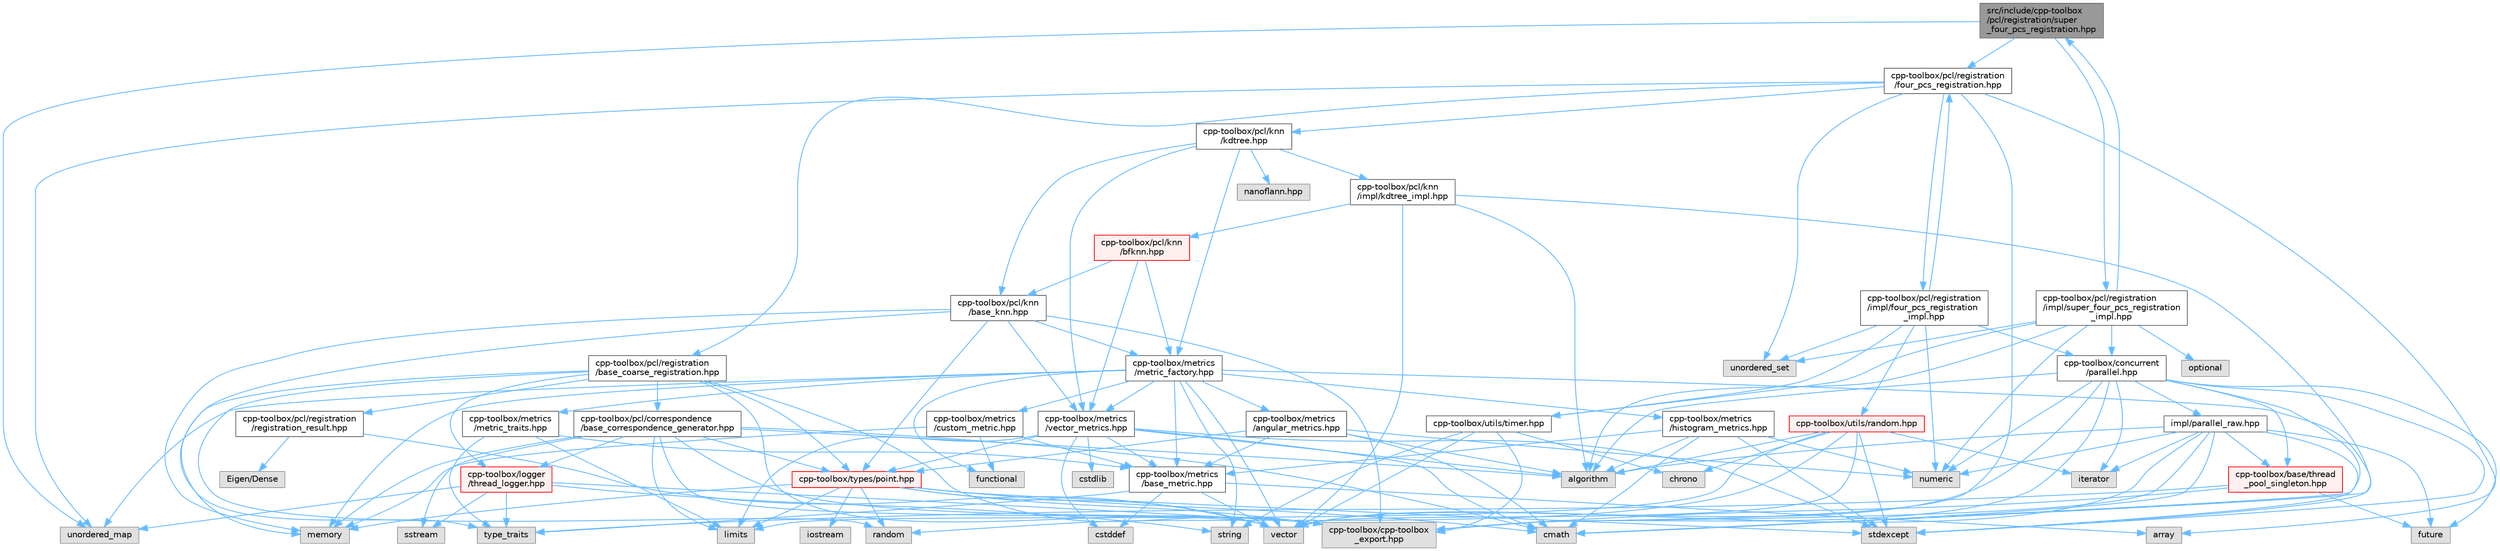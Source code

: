 digraph "src/include/cpp-toolbox/pcl/registration/super_four_pcs_registration.hpp"
{
 // LATEX_PDF_SIZE
  bgcolor="transparent";
  edge [fontname=Helvetica,fontsize=10,labelfontname=Helvetica,labelfontsize=10];
  node [fontname=Helvetica,fontsize=10,shape=box,height=0.2,width=0.4];
  Node1 [id="Node000001",label="src/include/cpp-toolbox\l/pcl/registration/super\l_four_pcs_registration.hpp",height=0.2,width=0.4,color="gray40", fillcolor="grey60", style="filled", fontcolor="black",tooltip=" "];
  Node1 -> Node2 [id="edge1_Node000001_Node000002",color="steelblue1",style="solid",tooltip=" "];
  Node2 [id="Node000002",label="unordered_map",height=0.2,width=0.4,color="grey60", fillcolor="#E0E0E0", style="filled",tooltip=" "];
  Node1 -> Node3 [id="edge2_Node000001_Node000003",color="steelblue1",style="solid",tooltip=" "];
  Node3 [id="Node000003",label="cpp-toolbox/pcl/registration\l/four_pcs_registration.hpp",height=0.2,width=0.4,color="grey40", fillcolor="white", style="filled",URL="$four__pcs__registration_8hpp.html",tooltip=" "];
  Node3 -> Node4 [id="edge3_Node000003_Node000004",color="steelblue1",style="solid",tooltip=" "];
  Node4 [id="Node000004",label="array",height=0.2,width=0.4,color="grey60", fillcolor="#E0E0E0", style="filled",tooltip=" "];
  Node3 -> Node2 [id="edge4_Node000003_Node000002",color="steelblue1",style="solid",tooltip=" "];
  Node3 -> Node5 [id="edge5_Node000003_Node000005",color="steelblue1",style="solid",tooltip=" "];
  Node5 [id="Node000005",label="unordered_set",height=0.2,width=0.4,color="grey60", fillcolor="#E0E0E0", style="filled",tooltip=" "];
  Node3 -> Node6 [id="edge6_Node000003_Node000006",color="steelblue1",style="solid",tooltip=" "];
  Node6 [id="Node000006",label="cpp-toolbox/cpp-toolbox\l_export.hpp",height=0.2,width=0.4,color="grey60", fillcolor="#E0E0E0", style="filled",tooltip=" "];
  Node3 -> Node7 [id="edge7_Node000003_Node000007",color="steelblue1",style="solid",tooltip=" "];
  Node7 [id="Node000007",label="cpp-toolbox/pcl/knn\l/kdtree.hpp",height=0.2,width=0.4,color="grey40", fillcolor="white", style="filled",URL="$kdtree_8hpp.html",tooltip=" "];
  Node7 -> Node8 [id="edge8_Node000007_Node000008",color="steelblue1",style="solid",tooltip=" "];
  Node8 [id="Node000008",label="cpp-toolbox/pcl/knn\l/base_knn.hpp",height=0.2,width=0.4,color="grey40", fillcolor="white", style="filled",URL="$base__knn_8hpp.html",tooltip=" "];
  Node8 -> Node9 [id="edge9_Node000008_Node000009",color="steelblue1",style="solid",tooltip=" "];
  Node9 [id="Node000009",label="memory",height=0.2,width=0.4,color="grey60", fillcolor="#E0E0E0", style="filled",tooltip=" "];
  Node8 -> Node10 [id="edge10_Node000008_Node000010",color="steelblue1",style="solid",tooltip=" "];
  Node10 [id="Node000010",label="type_traits",height=0.2,width=0.4,color="grey60", fillcolor="#E0E0E0", style="filled",tooltip=" "];
  Node8 -> Node6 [id="edge11_Node000008_Node000006",color="steelblue1",style="solid",tooltip=" "];
  Node8 -> Node11 [id="edge12_Node000008_Node000011",color="steelblue1",style="solid",tooltip=" "];
  Node11 [id="Node000011",label="cpp-toolbox/types/point.hpp",height=0.2,width=0.4,color="red", fillcolor="#FFF0F0", style="filled",URL="$point_8hpp.html",tooltip=" "];
  Node11 -> Node12 [id="edge13_Node000011_Node000012",color="steelblue1",style="solid",tooltip=" "];
  Node12 [id="Node000012",label="cmath",height=0.2,width=0.4,color="grey60", fillcolor="#E0E0E0", style="filled",tooltip=" "];
  Node11 -> Node13 [id="edge14_Node000011_Node000013",color="steelblue1",style="solid",tooltip=" "];
  Node13 [id="Node000013",label="iostream",height=0.2,width=0.4,color="grey60", fillcolor="#E0E0E0", style="filled",tooltip=" "];
  Node11 -> Node14 [id="edge15_Node000011_Node000014",color="steelblue1",style="solid",tooltip=" "];
  Node14 [id="Node000014",label="limits",height=0.2,width=0.4,color="grey60", fillcolor="#E0E0E0", style="filled",tooltip=" "];
  Node11 -> Node9 [id="edge16_Node000011_Node000009",color="steelblue1",style="solid",tooltip=" "];
  Node11 -> Node16 [id="edge17_Node000011_Node000016",color="steelblue1",style="solid",tooltip=" "];
  Node16 [id="Node000016",label="random",height=0.2,width=0.4,color="grey60", fillcolor="#E0E0E0", style="filled",tooltip=" "];
  Node11 -> Node17 [id="edge18_Node000011_Node000017",color="steelblue1",style="solid",tooltip=" "];
  Node17 [id="Node000017",label="stdexcept",height=0.2,width=0.4,color="grey60", fillcolor="#E0E0E0", style="filled",tooltip=" "];
  Node11 -> Node18 [id="edge19_Node000011_Node000018",color="steelblue1",style="solid",tooltip=" "];
  Node18 [id="Node000018",label="vector",height=0.2,width=0.4,color="grey60", fillcolor="#E0E0E0", style="filled",tooltip=" "];
  Node11 -> Node6 [id="edge20_Node000011_Node000006",color="steelblue1",style="solid",tooltip=" "];
  Node8 -> Node31 [id="edge21_Node000008_Node000031",color="steelblue1",style="solid",tooltip=" "];
  Node31 [id="Node000031",label="cpp-toolbox/metrics\l/vector_metrics.hpp",height=0.2,width=0.4,color="grey40", fillcolor="white", style="filled",URL="$vector__metrics_8hpp.html",tooltip=" "];
  Node31 -> Node32 [id="edge22_Node000031_Node000032",color="steelblue1",style="solid",tooltip=" "];
  Node32 [id="Node000032",label="algorithm",height=0.2,width=0.4,color="grey60", fillcolor="#E0E0E0", style="filled",tooltip=" "];
  Node31 -> Node12 [id="edge23_Node000031_Node000012",color="steelblue1",style="solid",tooltip=" "];
  Node31 -> Node33 [id="edge24_Node000031_Node000033",color="steelblue1",style="solid",tooltip=" "];
  Node33 [id="Node000033",label="cstddef",height=0.2,width=0.4,color="grey60", fillcolor="#E0E0E0", style="filled",tooltip=" "];
  Node31 -> Node34 [id="edge25_Node000031_Node000034",color="steelblue1",style="solid",tooltip=" "];
  Node34 [id="Node000034",label="cstdlib",height=0.2,width=0.4,color="grey60", fillcolor="#E0E0E0", style="filled",tooltip=" "];
  Node31 -> Node14 [id="edge26_Node000031_Node000014",color="steelblue1",style="solid",tooltip=" "];
  Node31 -> Node17 [id="edge27_Node000031_Node000017",color="steelblue1",style="solid",tooltip=" "];
  Node31 -> Node35 [id="edge28_Node000031_Node000035",color="steelblue1",style="solid",tooltip=" "];
  Node35 [id="Node000035",label="cpp-toolbox/metrics\l/base_metric.hpp",height=0.2,width=0.4,color="grey40", fillcolor="white", style="filled",URL="$base__metric_8hpp.html",tooltip=" "];
  Node35 -> Node33 [id="edge29_Node000035_Node000033",color="steelblue1",style="solid",tooltip=" "];
  Node35 -> Node18 [id="edge30_Node000035_Node000018",color="steelblue1",style="solid",tooltip=" "];
  Node35 -> Node4 [id="edge31_Node000035_Node000004",color="steelblue1",style="solid",tooltip=" "];
  Node35 -> Node10 [id="edge32_Node000035_Node000010",color="steelblue1",style="solid",tooltip=" "];
  Node31 -> Node11 [id="edge33_Node000031_Node000011",color="steelblue1",style="solid",tooltip=" "];
  Node8 -> Node36 [id="edge34_Node000008_Node000036",color="steelblue1",style="solid",tooltip=" "];
  Node36 [id="Node000036",label="cpp-toolbox/metrics\l/metric_factory.hpp",height=0.2,width=0.4,color="grey40", fillcolor="white", style="filled",URL="$metric__factory_8hpp.html",tooltip=" "];
  Node36 -> Node9 [id="edge35_Node000036_Node000009",color="steelblue1",style="solid",tooltip=" "];
  Node36 -> Node20 [id="edge36_Node000036_Node000020",color="steelblue1",style="solid",tooltip=" "];
  Node20 [id="Node000020",label="string",height=0.2,width=0.4,color="grey60", fillcolor="#E0E0E0", style="filled",tooltip=" "];
  Node36 -> Node2 [id="edge37_Node000036_Node000002",color="steelblue1",style="solid",tooltip=" "];
  Node36 -> Node23 [id="edge38_Node000036_Node000023",color="steelblue1",style="solid",tooltip=" "];
  Node23 [id="Node000023",label="functional",height=0.2,width=0.4,color="grey60", fillcolor="#E0E0E0", style="filled",tooltip=" "];
  Node36 -> Node17 [id="edge39_Node000036_Node000017",color="steelblue1",style="solid",tooltip=" "];
  Node36 -> Node18 [id="edge40_Node000036_Node000018",color="steelblue1",style="solid",tooltip=" "];
  Node36 -> Node35 [id="edge41_Node000036_Node000035",color="steelblue1",style="solid",tooltip=" "];
  Node36 -> Node37 [id="edge42_Node000036_Node000037",color="steelblue1",style="solid",tooltip=" "];
  Node37 [id="Node000037",label="cpp-toolbox/metrics\l/metric_traits.hpp",height=0.2,width=0.4,color="grey40", fillcolor="white", style="filled",URL="$metric__traits_8hpp.html",tooltip=" "];
  Node37 -> Node10 [id="edge43_Node000037_Node000010",color="steelblue1",style="solid",tooltip=" "];
  Node37 -> Node14 [id="edge44_Node000037_Node000014",color="steelblue1",style="solid",tooltip=" "];
  Node37 -> Node35 [id="edge45_Node000037_Node000035",color="steelblue1",style="solid",tooltip=" "];
  Node36 -> Node31 [id="edge46_Node000036_Node000031",color="steelblue1",style="solid",tooltip=" "];
  Node36 -> Node38 [id="edge47_Node000036_Node000038",color="steelblue1",style="solid",tooltip=" "];
  Node38 [id="Node000038",label="cpp-toolbox/metrics\l/histogram_metrics.hpp",height=0.2,width=0.4,color="grey40", fillcolor="white", style="filled",URL="$histogram__metrics_8hpp.html",tooltip=" "];
  Node38 -> Node32 [id="edge48_Node000038_Node000032",color="steelblue1",style="solid",tooltip=" "];
  Node38 -> Node12 [id="edge49_Node000038_Node000012",color="steelblue1",style="solid",tooltip=" "];
  Node38 -> Node39 [id="edge50_Node000038_Node000039",color="steelblue1",style="solid",tooltip=" "];
  Node39 [id="Node000039",label="numeric",height=0.2,width=0.4,color="grey60", fillcolor="#E0E0E0", style="filled",tooltip=" "];
  Node38 -> Node17 [id="edge51_Node000038_Node000017",color="steelblue1",style="solid",tooltip=" "];
  Node38 -> Node35 [id="edge52_Node000038_Node000035",color="steelblue1",style="solid",tooltip=" "];
  Node36 -> Node40 [id="edge53_Node000036_Node000040",color="steelblue1",style="solid",tooltip=" "];
  Node40 [id="Node000040",label="cpp-toolbox/metrics\l/angular_metrics.hpp",height=0.2,width=0.4,color="grey40", fillcolor="white", style="filled",URL="$angular__metrics_8hpp.html",tooltip=" "];
  Node40 -> Node32 [id="edge54_Node000040_Node000032",color="steelblue1",style="solid",tooltip=" "];
  Node40 -> Node12 [id="edge55_Node000040_Node000012",color="steelblue1",style="solid",tooltip=" "];
  Node40 -> Node39 [id="edge56_Node000040_Node000039",color="steelblue1",style="solid",tooltip=" "];
  Node40 -> Node35 [id="edge57_Node000040_Node000035",color="steelblue1",style="solid",tooltip=" "];
  Node40 -> Node11 [id="edge58_Node000040_Node000011",color="steelblue1",style="solid",tooltip=" "];
  Node36 -> Node41 [id="edge59_Node000036_Node000041",color="steelblue1",style="solid",tooltip=" "];
  Node41 [id="Node000041",label="cpp-toolbox/metrics\l/custom_metric.hpp",height=0.2,width=0.4,color="grey40", fillcolor="white", style="filled",URL="$custom__metric_8hpp.html",tooltip=" "];
  Node41 -> Node23 [id="edge60_Node000041_Node000023",color="steelblue1",style="solid",tooltip=" "];
  Node41 -> Node9 [id="edge61_Node000041_Node000009",color="steelblue1",style="solid",tooltip=" "];
  Node41 -> Node35 [id="edge62_Node000041_Node000035",color="steelblue1",style="solid",tooltip=" "];
  Node7 -> Node36 [id="edge63_Node000007_Node000036",color="steelblue1",style="solid",tooltip=" "];
  Node7 -> Node31 [id="edge64_Node000007_Node000031",color="steelblue1",style="solid",tooltip=" "];
  Node7 -> Node42 [id="edge65_Node000007_Node000042",color="steelblue1",style="solid",tooltip=" "];
  Node42 [id="Node000042",label="nanoflann.hpp",height=0.2,width=0.4,color="grey60", fillcolor="#E0E0E0", style="filled",tooltip=" "];
  Node7 -> Node43 [id="edge66_Node000007_Node000043",color="steelblue1",style="solid",tooltip=" "];
  Node43 [id="Node000043",label="cpp-toolbox/pcl/knn\l/impl/kdtree_impl.hpp",height=0.2,width=0.4,color="grey40", fillcolor="white", style="filled",URL="$kdtree__impl_8hpp.html",tooltip=" "];
  Node43 -> Node32 [id="edge67_Node000043_Node000032",color="steelblue1",style="solid",tooltip=" "];
  Node43 -> Node12 [id="edge68_Node000043_Node000012",color="steelblue1",style="solid",tooltip=" "];
  Node43 -> Node18 [id="edge69_Node000043_Node000018",color="steelblue1",style="solid",tooltip=" "];
  Node43 -> Node44 [id="edge70_Node000043_Node000044",color="steelblue1",style="solid",tooltip=" "];
  Node44 [id="Node000044",label="cpp-toolbox/pcl/knn\l/bfknn.hpp",height=0.2,width=0.4,color="red", fillcolor="#FFF0F0", style="filled",URL="$bfknn_8hpp.html",tooltip=" "];
  Node44 -> Node8 [id="edge71_Node000044_Node000008",color="steelblue1",style="solid",tooltip=" "];
  Node44 -> Node36 [id="edge72_Node000044_Node000036",color="steelblue1",style="solid",tooltip=" "];
  Node44 -> Node31 [id="edge73_Node000044_Node000031",color="steelblue1",style="solid",tooltip=" "];
  Node3 -> Node47 [id="edge74_Node000003_Node000047",color="steelblue1",style="solid",tooltip=" "];
  Node47 [id="Node000047",label="cpp-toolbox/pcl/registration\l/base_coarse_registration.hpp",height=0.2,width=0.4,color="grey40", fillcolor="white", style="filled",URL="$base__coarse__registration_8hpp.html",tooltip=" "];
  Node47 -> Node9 [id="edge75_Node000047_Node000009",color="steelblue1",style="solid",tooltip=" "];
  Node47 -> Node18 [id="edge76_Node000047_Node000018",color="steelblue1",style="solid",tooltip=" "];
  Node47 -> Node16 [id="edge77_Node000047_Node000016",color="steelblue1",style="solid",tooltip=" "];
  Node47 -> Node6 [id="edge78_Node000047_Node000006",color="steelblue1",style="solid",tooltip=" "];
  Node47 -> Node48 [id="edge79_Node000047_Node000048",color="steelblue1",style="solid",tooltip=" "];
  Node48 [id="Node000048",label="cpp-toolbox/pcl/correspondence\l/base_correspondence_generator.hpp",height=0.2,width=0.4,color="grey40", fillcolor="white", style="filled",URL="$base__correspondence__generator_8hpp.html",tooltip=" "];
  Node48 -> Node9 [id="edge80_Node000048_Node000009",color="steelblue1",style="solid",tooltip=" "];
  Node48 -> Node18 [id="edge81_Node000048_Node000018",color="steelblue1",style="solid",tooltip=" "];
  Node48 -> Node49 [id="edge82_Node000048_Node000049",color="steelblue1",style="solid",tooltip=" "];
  Node49 [id="Node000049",label="sstream",height=0.2,width=0.4,color="grey60", fillcolor="#E0E0E0", style="filled",tooltip=" "];
  Node48 -> Node32 [id="edge83_Node000048_Node000032",color="steelblue1",style="solid",tooltip=" "];
  Node48 -> Node14 [id="edge84_Node000048_Node000014",color="steelblue1",style="solid",tooltip=" "];
  Node48 -> Node12 [id="edge85_Node000048_Node000012",color="steelblue1",style="solid",tooltip=" "];
  Node48 -> Node11 [id="edge86_Node000048_Node000011",color="steelblue1",style="solid",tooltip=" "];
  Node48 -> Node6 [id="edge87_Node000048_Node000006",color="steelblue1",style="solid",tooltip=" "];
  Node48 -> Node50 [id="edge88_Node000048_Node000050",color="steelblue1",style="solid",tooltip=" "];
  Node50 [id="Node000050",label="cpp-toolbox/logger\l/thread_logger.hpp",height=0.2,width=0.4,color="red", fillcolor="#FFF0F0", style="filled",URL="$thread__logger_8hpp.html",tooltip=" "];
  Node50 -> Node49 [id="edge89_Node000050_Node000049",color="steelblue1",style="solid",tooltip=" "];
  Node50 -> Node20 [id="edge90_Node000050_Node000020",color="steelblue1",style="solid",tooltip=" "];
  Node50 -> Node10 [id="edge91_Node000050_Node000010",color="steelblue1",style="solid",tooltip=" "];
  Node50 -> Node2 [id="edge92_Node000050_Node000002",color="steelblue1",style="solid",tooltip=" "];
  Node50 -> Node6 [id="edge93_Node000050_Node000006",color="steelblue1",style="solid",tooltip=" "];
  Node47 -> Node63 [id="edge94_Node000047_Node000063",color="steelblue1",style="solid",tooltip=" "];
  Node63 [id="Node000063",label="cpp-toolbox/pcl/registration\l/registration_result.hpp",height=0.2,width=0.4,color="grey40", fillcolor="white", style="filled",URL="$registration__result_8hpp.html",tooltip=" "];
  Node63 -> Node18 [id="edge95_Node000063_Node000018",color="steelblue1",style="solid",tooltip=" "];
  Node63 -> Node64 [id="edge96_Node000063_Node000064",color="steelblue1",style="solid",tooltip=" "];
  Node64 [id="Node000064",label="Eigen/Dense",height=0.2,width=0.4,color="grey60", fillcolor="#E0E0E0", style="filled",tooltip=" "];
  Node47 -> Node11 [id="edge97_Node000047_Node000011",color="steelblue1",style="solid",tooltip=" "];
  Node47 -> Node50 [id="edge98_Node000047_Node000050",color="steelblue1",style="solid",tooltip=" "];
  Node3 -> Node65 [id="edge99_Node000003_Node000065",color="steelblue1",style="solid",tooltip=" "];
  Node65 [id="Node000065",label="cpp-toolbox/pcl/registration\l/impl/four_pcs_registration\l_impl.hpp",height=0.2,width=0.4,color="grey40", fillcolor="white", style="filled",URL="$four__pcs__registration__impl_8hpp.html",tooltip=" "];
  Node65 -> Node3 [id="edge100_Node000065_Node000003",color="steelblue1",style="solid",tooltip=" "];
  Node65 -> Node66 [id="edge101_Node000065_Node000066",color="steelblue1",style="solid",tooltip=" "];
  Node66 [id="Node000066",label="cpp-toolbox/concurrent\l/parallel.hpp",height=0.2,width=0.4,color="grey40", fillcolor="white", style="filled",URL="$parallel_8hpp.html",tooltip=" "];
  Node66 -> Node32 [id="edge102_Node000066_Node000032",color="steelblue1",style="solid",tooltip=" "];
  Node66 -> Node12 [id="edge103_Node000066_Node000012",color="steelblue1",style="solid",tooltip=" "];
  Node66 -> Node67 [id="edge104_Node000066_Node000067",color="steelblue1",style="solid",tooltip=" "];
  Node67 [id="Node000067",label="future",height=0.2,width=0.4,color="grey60", fillcolor="#E0E0E0", style="filled",tooltip=" "];
  Node66 -> Node30 [id="edge105_Node000066_Node000030",color="steelblue1",style="solid",tooltip=" "];
  Node30 [id="Node000030",label="iterator",height=0.2,width=0.4,color="grey60", fillcolor="#E0E0E0", style="filled",tooltip=" "];
  Node66 -> Node39 [id="edge106_Node000066_Node000039",color="steelblue1",style="solid",tooltip=" "];
  Node66 -> Node17 [id="edge107_Node000066_Node000017",color="steelblue1",style="solid",tooltip=" "];
  Node66 -> Node18 [id="edge108_Node000066_Node000018",color="steelblue1",style="solid",tooltip=" "];
  Node66 -> Node6 [id="edge109_Node000066_Node000006",color="steelblue1",style="solid",tooltip=" "];
  Node66 -> Node68 [id="edge110_Node000066_Node000068",color="steelblue1",style="solid",tooltip=" "];
  Node68 [id="Node000068",label="cpp-toolbox/base/thread\l_pool_singleton.hpp",height=0.2,width=0.4,color="red", fillcolor="#FFF0F0", style="filled",URL="$thread__pool__singleton_8hpp.html",tooltip=" "];
  Node68 -> Node67 [id="edge111_Node000068_Node000067",color="steelblue1",style="solid",tooltip=" "];
  Node68 -> Node10 [id="edge112_Node000068_Node000010",color="steelblue1",style="solid",tooltip=" "];
  Node68 -> Node6 [id="edge113_Node000068_Node000006",color="steelblue1",style="solid",tooltip=" "];
  Node66 -> Node72 [id="edge114_Node000066_Node000072",color="steelblue1",style="solid",tooltip=" "];
  Node72 [id="Node000072",label="impl/parallel_raw.hpp",height=0.2,width=0.4,color="grey40", fillcolor="white", style="filled",URL="$parallel__raw_8hpp.html",tooltip=" "];
  Node72 -> Node32 [id="edge115_Node000072_Node000032",color="steelblue1",style="solid",tooltip=" "];
  Node72 -> Node12 [id="edge116_Node000072_Node000012",color="steelblue1",style="solid",tooltip=" "];
  Node72 -> Node67 [id="edge117_Node000072_Node000067",color="steelblue1",style="solid",tooltip=" "];
  Node72 -> Node30 [id="edge118_Node000072_Node000030",color="steelblue1",style="solid",tooltip=" "];
  Node72 -> Node39 [id="edge119_Node000072_Node000039",color="steelblue1",style="solid",tooltip=" "];
  Node72 -> Node17 [id="edge120_Node000072_Node000017",color="steelblue1",style="solid",tooltip=" "];
  Node72 -> Node18 [id="edge121_Node000072_Node000018",color="steelblue1",style="solid",tooltip=" "];
  Node72 -> Node68 [id="edge122_Node000072_Node000068",color="steelblue1",style="solid",tooltip=" "];
  Node72 -> Node6 [id="edge123_Node000072_Node000006",color="steelblue1",style="solid",tooltip=" "];
  Node65 -> Node73 [id="edge124_Node000065_Node000073",color="steelblue1",style="solid",tooltip=" "];
  Node73 [id="Node000073",label="cpp-toolbox/utils/timer.hpp",height=0.2,width=0.4,color="grey40", fillcolor="white", style="filled",URL="$timer_8hpp.html",tooltip=" "];
  Node73 -> Node59 [id="edge125_Node000073_Node000059",color="steelblue1",style="solid",tooltip=" "];
  Node59 [id="Node000059",label="chrono",height=0.2,width=0.4,color="grey60", fillcolor="#E0E0E0", style="filled",tooltip=" "];
  Node73 -> Node20 [id="edge126_Node000073_Node000020",color="steelblue1",style="solid",tooltip=" "];
  Node73 -> Node18 [id="edge127_Node000073_Node000018",color="steelblue1",style="solid",tooltip=" "];
  Node73 -> Node6 [id="edge128_Node000073_Node000006",color="steelblue1",style="solid",tooltip=" "];
  Node65 -> Node74 [id="edge129_Node000065_Node000074",color="steelblue1",style="solid",tooltip=" "];
  Node74 [id="Node000074",label="cpp-toolbox/utils/random.hpp",height=0.2,width=0.4,color="red", fillcolor="#FFF0F0", style="filled",URL="$random_8hpp.html",tooltip=" "];
  Node74 -> Node32 [id="edge130_Node000074_Node000032",color="steelblue1",style="solid",tooltip=" "];
  Node74 -> Node59 [id="edge131_Node000074_Node000059",color="steelblue1",style="solid",tooltip=" "];
  Node74 -> Node30 [id="edge132_Node000074_Node000030",color="steelblue1",style="solid",tooltip=" "];
  Node74 -> Node14 [id="edge133_Node000074_Node000014",color="steelblue1",style="solid",tooltip=" "];
  Node74 -> Node16 [id="edge134_Node000074_Node000016",color="steelblue1",style="solid",tooltip=" "];
  Node74 -> Node17 [id="edge135_Node000074_Node000017",color="steelblue1",style="solid",tooltip=" "];
  Node74 -> Node18 [id="edge136_Node000074_Node000018",color="steelblue1",style="solid",tooltip=" "];
  Node65 -> Node39 [id="edge137_Node000065_Node000039",color="steelblue1",style="solid",tooltip=" "];
  Node65 -> Node5 [id="edge138_Node000065_Node000005",color="steelblue1",style="solid",tooltip=" "];
  Node1 -> Node76 [id="edge139_Node000001_Node000076",color="steelblue1",style="solid",tooltip=" "];
  Node76 [id="Node000076",label="cpp-toolbox/pcl/registration\l/impl/super_four_pcs_registration\l_impl.hpp",height=0.2,width=0.4,color="grey40", fillcolor="white", style="filled",URL="$super__four__pcs__registration__impl_8hpp.html",tooltip=" "];
  Node76 -> Node1 [id="edge140_Node000076_Node000001",color="steelblue1",style="solid",tooltip=" "];
  Node76 -> Node66 [id="edge141_Node000076_Node000066",color="steelblue1",style="solid",tooltip=" "];
  Node76 -> Node73 [id="edge142_Node000076_Node000073",color="steelblue1",style="solid",tooltip=" "];
  Node76 -> Node60 [id="edge143_Node000076_Node000060",color="steelblue1",style="solid",tooltip=" "];
  Node60 [id="Node000060",label="optional",height=0.2,width=0.4,color="grey60", fillcolor="#E0E0E0", style="filled",tooltip=" "];
  Node76 -> Node39 [id="edge144_Node000076_Node000039",color="steelblue1",style="solid",tooltip=" "];
  Node76 -> Node5 [id="edge145_Node000076_Node000005",color="steelblue1",style="solid",tooltip=" "];
  Node76 -> Node32 [id="edge146_Node000076_Node000032",color="steelblue1",style="solid",tooltip=" "];
}
